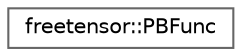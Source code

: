digraph "Graphical Class Hierarchy"
{
 // LATEX_PDF_SIZE
  bgcolor="transparent";
  edge [fontname=Helvetica,fontsize=10,labelfontname=Helvetica,labelfontsize=10];
  node [fontname=Helvetica,fontsize=10,shape=box,height=0.2,width=0.4];
  rankdir="LR";
  Node0 [label="freetensor::PBFunc",height=0.2,width=0.4,color="grey40", fillcolor="white", style="filled",URL="$classfreetensor_1_1PBFunc.html",tooltip=" "];
}
